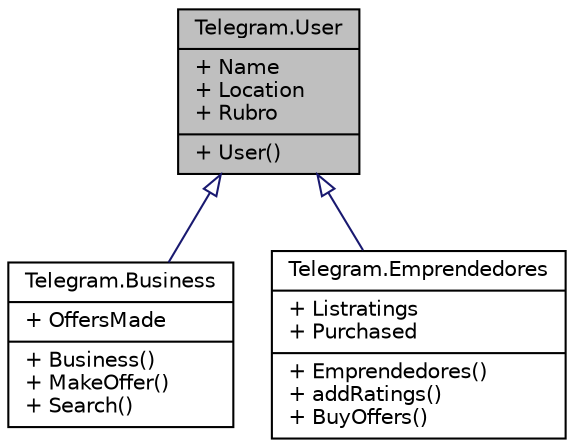 digraph "Telegram.User"
{
 // INTERACTIVE_SVG=YES
 // LATEX_PDF_SIZE
  edge [fontname="Helvetica",fontsize="10",labelfontname="Helvetica",labelfontsize="10"];
  node [fontname="Helvetica",fontsize="10",shape=record];
  Node1 [label="{Telegram.User\n|+ Name\l+ Location\l+ Rubro\l|+ User()\l}",height=0.2,width=0.4,color="black", fillcolor="grey75", style="filled", fontcolor="black",tooltip="La clase User es una clase abstracta para heredar caracteristicas a la clase Business y la clase Empr..."];
  Node1 -> Node2 [dir="back",color="midnightblue",fontsize="10",style="solid",arrowtail="onormal",fontname="Helvetica"];
  Node2 [label="{Telegram.Business\n|+ OffersMade\l|+ Business()\l+ MakeOffer()\l+ Search()\l}",height=0.2,width=0.4,color="black", fillcolor="white", style="filled",URL="$classTelegram_1_1Business.html",tooltip="Clase encargada de manejar a las empresas, hereda de la clase abstracta User."];
  Node1 -> Node3 [dir="back",color="midnightblue",fontsize="10",style="solid",arrowtail="onormal",fontname="Helvetica"];
  Node3 [label="{Telegram.Emprendedores\n|+ Listratings\l+ Purchased\l|+ Emprendedores()\l+ addRatings()\l+ BuyOffers()\l}",height=0.2,width=0.4,color="black", fillcolor="white", style="filled",URL="$classTelegram_1_1Emprendedores.html",tooltip="Clase encargada de manejar los emprendedores, hereda de User."];
}
